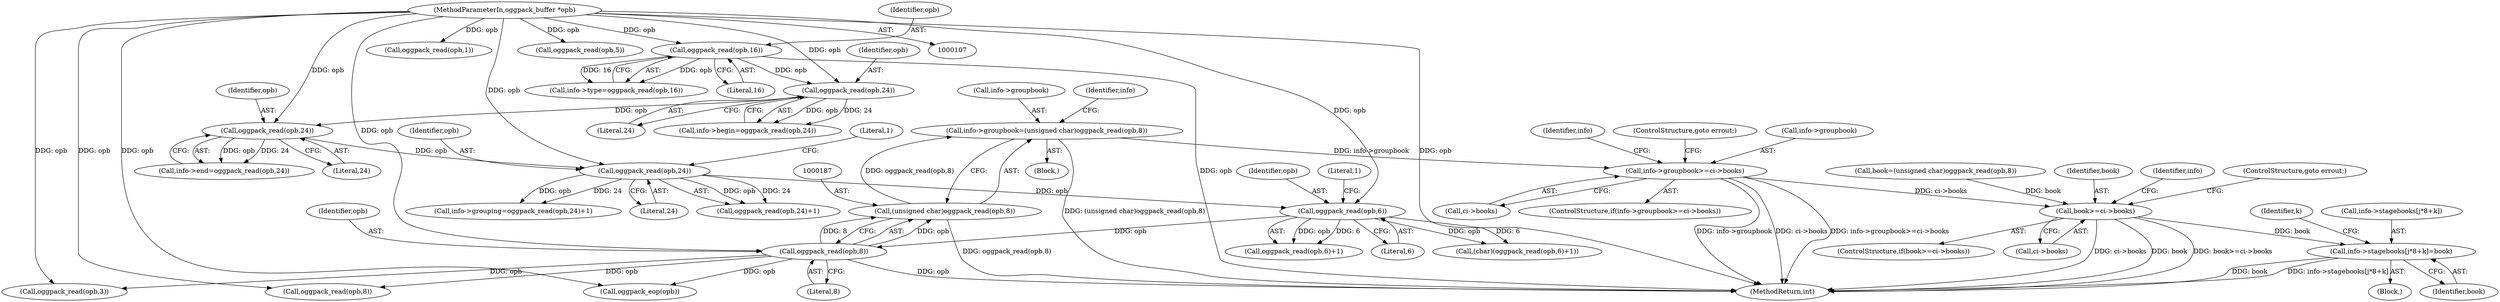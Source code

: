 digraph "0_Android_eeb4e45d5683f88488c083ecf142dc89bc3f0b47_9@pointer" {
"1000192" [label="(Call,info->groupbook>=ci->books)"];
"1000182" [label="(Call,info->groupbook=(unsigned char)oggpack_read(opb,8))"];
"1000186" [label="(Call,(unsigned char)oggpack_read(opb,8))"];
"1000188" [label="(Call,oggpack_read(opb,8))"];
"1000178" [label="(Call,oggpack_read(opb,6))"];
"1000167" [label="(Call,oggpack_read(opb,24))"];
"1000159" [label="(Call,oggpack_read(opb,24))"];
"1000152" [label="(Call,oggpack_read(opb,24))"];
"1000132" [label="(Call,oggpack_read(opb,16))"];
"1000110" [label="(MethodParameterIn,oggpack_buffer *opb)"];
"1000308" [label="(Call,book>=ci->books)"];
"1000314" [label="(Call,info->stagebooks[j*8+k]=book)"];
"1000159" [label="(Call,oggpack_read(opb,24))"];
"1000110" [label="(MethodParameterIn,oggpack_buffer *opb)"];
"1000189" [label="(Identifier,opb)"];
"1000177" [label="(Call,oggpack_read(opb,6)+1)"];
"1000162" [label="(Call,info->grouping=oggpack_read(opb,24)+1)"];
"1000111" [label="(Block,)"];
"1000183" [label="(Call,info->groupbook)"];
"1000153" [label="(Identifier,opb)"];
"1000148" [label="(Call,info->begin=oggpack_read(opb,24))"];
"1000245" [label="(Call,oggpack_read(opb,3))"];
"1000249" [label="(Call,oggpack_read(opb,1))"];
"1000308" [label="(Call,book>=ci->books)"];
"1000192" [label="(Call,info->groupbook>=ci->books)"];
"1000190" [label="(Literal,8)"];
"1000314" [label="(Call,info->stagebooks[j*8+k]=book)"];
"1000191" [label="(ControlStructure,if(info->groupbook>=ci->books))"];
"1000169" [label="(Literal,24)"];
"1000400" [label="(MethodReturn,int)"];
"1000166" [label="(Call,oggpack_read(opb,24)+1)"];
"1000317" [label="(Identifier,info)"];
"1000154" [label="(Literal,24)"];
"1000310" [label="(Call,ci->books)"];
"1000328" [label="(Identifier,k)"];
"1000315" [label="(Call,info->stagebooks[j*8+k])"];
"1000313" [label="(ControlStructure,goto errout;)"];
"1000298" [label="(Block,)"];
"1000324" [label="(Identifier,book)"];
"1000160" [label="(Identifier,opb)"];
"1000179" [label="(Identifier,opb)"];
"1000304" [label="(Call,oggpack_read(opb,8))"];
"1000300" [label="(Call,book=(unsigned char)oggpack_read(opb,8))"];
"1000161" [label="(Literal,24)"];
"1000128" [label="(Call,info->type=oggpack_read(opb,16))"];
"1000193" [label="(Call,info->groupbook)"];
"1000182" [label="(Call,info->groupbook=(unsigned char)oggpack_read(opb,8))"];
"1000309" [label="(Identifier,book)"];
"1000170" [label="(Literal,1)"];
"1000194" [label="(Identifier,info)"];
"1000134" [label="(Literal,16)"];
"1000255" [label="(Call,oggpack_read(opb,5))"];
"1000353" [label="(Call,oggpack_eop(opb))"];
"1000180" [label="(Literal,6)"];
"1000181" [label="(Literal,1)"];
"1000167" [label="(Call,oggpack_read(opb,24))"];
"1000196" [label="(Call,ci->books)"];
"1000175" [label="(Call,(char)(oggpack_read(opb,6)+1))"];
"1000178" [label="(Call,oggpack_read(opb,6))"];
"1000202" [label="(Identifier,info)"];
"1000152" [label="(Call,oggpack_read(opb,24))"];
"1000307" [label="(ControlStructure,if(book>=ci->books))"];
"1000155" [label="(Call,info->end=oggpack_read(opb,24))"];
"1000133" [label="(Identifier,opb)"];
"1000199" [label="(ControlStructure,goto errout;)"];
"1000168" [label="(Identifier,opb)"];
"1000186" [label="(Call,(unsigned char)oggpack_read(opb,8))"];
"1000132" [label="(Call,oggpack_read(opb,16))"];
"1000188" [label="(Call,oggpack_read(opb,8))"];
"1000192" -> "1000191"  [label="AST: "];
"1000192" -> "1000196"  [label="CFG: "];
"1000193" -> "1000192"  [label="AST: "];
"1000196" -> "1000192"  [label="AST: "];
"1000199" -> "1000192"  [label="CFG: "];
"1000202" -> "1000192"  [label="CFG: "];
"1000192" -> "1000400"  [label="DDG: info->groupbook"];
"1000192" -> "1000400"  [label="DDG: ci->books"];
"1000192" -> "1000400"  [label="DDG: info->groupbook>=ci->books"];
"1000182" -> "1000192"  [label="DDG: info->groupbook"];
"1000192" -> "1000308"  [label="DDG: ci->books"];
"1000182" -> "1000111"  [label="AST: "];
"1000182" -> "1000186"  [label="CFG: "];
"1000183" -> "1000182"  [label="AST: "];
"1000186" -> "1000182"  [label="AST: "];
"1000194" -> "1000182"  [label="CFG: "];
"1000182" -> "1000400"  [label="DDG: (unsigned char)oggpack_read(opb,8)"];
"1000186" -> "1000182"  [label="DDG: oggpack_read(opb,8)"];
"1000186" -> "1000188"  [label="CFG: "];
"1000187" -> "1000186"  [label="AST: "];
"1000188" -> "1000186"  [label="AST: "];
"1000186" -> "1000400"  [label="DDG: oggpack_read(opb,8)"];
"1000188" -> "1000186"  [label="DDG: opb"];
"1000188" -> "1000186"  [label="DDG: 8"];
"1000188" -> "1000190"  [label="CFG: "];
"1000189" -> "1000188"  [label="AST: "];
"1000190" -> "1000188"  [label="AST: "];
"1000188" -> "1000400"  [label="DDG: opb"];
"1000178" -> "1000188"  [label="DDG: opb"];
"1000110" -> "1000188"  [label="DDG: opb"];
"1000188" -> "1000245"  [label="DDG: opb"];
"1000188" -> "1000304"  [label="DDG: opb"];
"1000188" -> "1000353"  [label="DDG: opb"];
"1000178" -> "1000177"  [label="AST: "];
"1000178" -> "1000180"  [label="CFG: "];
"1000179" -> "1000178"  [label="AST: "];
"1000180" -> "1000178"  [label="AST: "];
"1000181" -> "1000178"  [label="CFG: "];
"1000178" -> "1000175"  [label="DDG: opb"];
"1000178" -> "1000175"  [label="DDG: 6"];
"1000178" -> "1000177"  [label="DDG: opb"];
"1000178" -> "1000177"  [label="DDG: 6"];
"1000167" -> "1000178"  [label="DDG: opb"];
"1000110" -> "1000178"  [label="DDG: opb"];
"1000167" -> "1000166"  [label="AST: "];
"1000167" -> "1000169"  [label="CFG: "];
"1000168" -> "1000167"  [label="AST: "];
"1000169" -> "1000167"  [label="AST: "];
"1000170" -> "1000167"  [label="CFG: "];
"1000167" -> "1000162"  [label="DDG: opb"];
"1000167" -> "1000162"  [label="DDG: 24"];
"1000167" -> "1000166"  [label="DDG: opb"];
"1000167" -> "1000166"  [label="DDG: 24"];
"1000159" -> "1000167"  [label="DDG: opb"];
"1000110" -> "1000167"  [label="DDG: opb"];
"1000159" -> "1000155"  [label="AST: "];
"1000159" -> "1000161"  [label="CFG: "];
"1000160" -> "1000159"  [label="AST: "];
"1000161" -> "1000159"  [label="AST: "];
"1000155" -> "1000159"  [label="CFG: "];
"1000159" -> "1000155"  [label="DDG: opb"];
"1000159" -> "1000155"  [label="DDG: 24"];
"1000152" -> "1000159"  [label="DDG: opb"];
"1000110" -> "1000159"  [label="DDG: opb"];
"1000152" -> "1000148"  [label="AST: "];
"1000152" -> "1000154"  [label="CFG: "];
"1000153" -> "1000152"  [label="AST: "];
"1000154" -> "1000152"  [label="AST: "];
"1000148" -> "1000152"  [label="CFG: "];
"1000152" -> "1000148"  [label="DDG: opb"];
"1000152" -> "1000148"  [label="DDG: 24"];
"1000132" -> "1000152"  [label="DDG: opb"];
"1000110" -> "1000152"  [label="DDG: opb"];
"1000132" -> "1000128"  [label="AST: "];
"1000132" -> "1000134"  [label="CFG: "];
"1000133" -> "1000132"  [label="AST: "];
"1000134" -> "1000132"  [label="AST: "];
"1000128" -> "1000132"  [label="CFG: "];
"1000132" -> "1000400"  [label="DDG: opb"];
"1000132" -> "1000128"  [label="DDG: opb"];
"1000132" -> "1000128"  [label="DDG: 16"];
"1000110" -> "1000132"  [label="DDG: opb"];
"1000110" -> "1000107"  [label="AST: "];
"1000110" -> "1000400"  [label="DDG: opb"];
"1000110" -> "1000245"  [label="DDG: opb"];
"1000110" -> "1000249"  [label="DDG: opb"];
"1000110" -> "1000255"  [label="DDG: opb"];
"1000110" -> "1000304"  [label="DDG: opb"];
"1000110" -> "1000353"  [label="DDG: opb"];
"1000308" -> "1000307"  [label="AST: "];
"1000308" -> "1000310"  [label="CFG: "];
"1000309" -> "1000308"  [label="AST: "];
"1000310" -> "1000308"  [label="AST: "];
"1000313" -> "1000308"  [label="CFG: "];
"1000317" -> "1000308"  [label="CFG: "];
"1000308" -> "1000400"  [label="DDG: ci->books"];
"1000308" -> "1000400"  [label="DDG: book"];
"1000308" -> "1000400"  [label="DDG: book>=ci->books"];
"1000300" -> "1000308"  [label="DDG: book"];
"1000308" -> "1000314"  [label="DDG: book"];
"1000314" -> "1000298"  [label="AST: "];
"1000314" -> "1000324"  [label="CFG: "];
"1000315" -> "1000314"  [label="AST: "];
"1000324" -> "1000314"  [label="AST: "];
"1000328" -> "1000314"  [label="CFG: "];
"1000314" -> "1000400"  [label="DDG: info->stagebooks[j*8+k]"];
"1000314" -> "1000400"  [label="DDG: book"];
}
